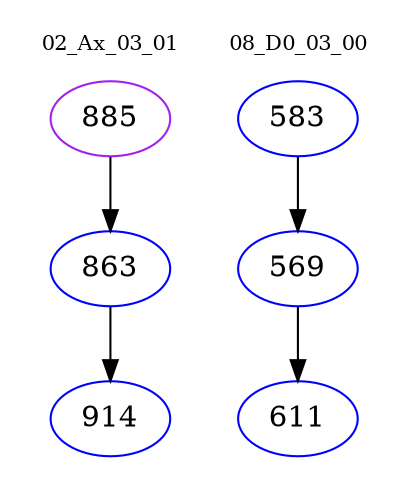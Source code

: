 digraph{
subgraph cluster_0 {
color = white
label = "02_Ax_03_01";
fontsize=10;
T0_885 [label="885", color="purple"]
T0_885 -> T0_863 [color="black"]
T0_863 [label="863", color="blue"]
T0_863 -> T0_914 [color="black"]
T0_914 [label="914", color="blue"]
}
subgraph cluster_1 {
color = white
label = "08_D0_03_00";
fontsize=10;
T1_583 [label="583", color="blue"]
T1_583 -> T1_569 [color="black"]
T1_569 [label="569", color="blue"]
T1_569 -> T1_611 [color="black"]
T1_611 [label="611", color="blue"]
}
}
